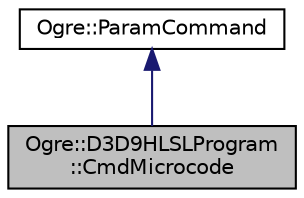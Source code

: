 digraph "Ogre::D3D9HLSLProgram::CmdMicrocode"
{
  bgcolor="transparent";
  edge [fontname="Helvetica",fontsize="10",labelfontname="Helvetica",labelfontsize="10"];
  node [fontname="Helvetica",fontsize="10",shape=record];
  Node0 [label="Ogre::D3D9HLSLProgram\l::CmdMicrocode",height=0.2,width=0.4,color="black", fillcolor="grey75", style="filled", fontcolor="black"];
  Node1 -> Node0 [dir="back",color="midnightblue",fontsize="10",style="solid",fontname="Helvetica"];
  Node1 [label="Ogre::ParamCommand",height=0.2,width=0.4,color="black",URL="$class_ogre_1_1_param_command.html",tooltip="Abstract class which is command object which gets/sets parameters. "];
}
